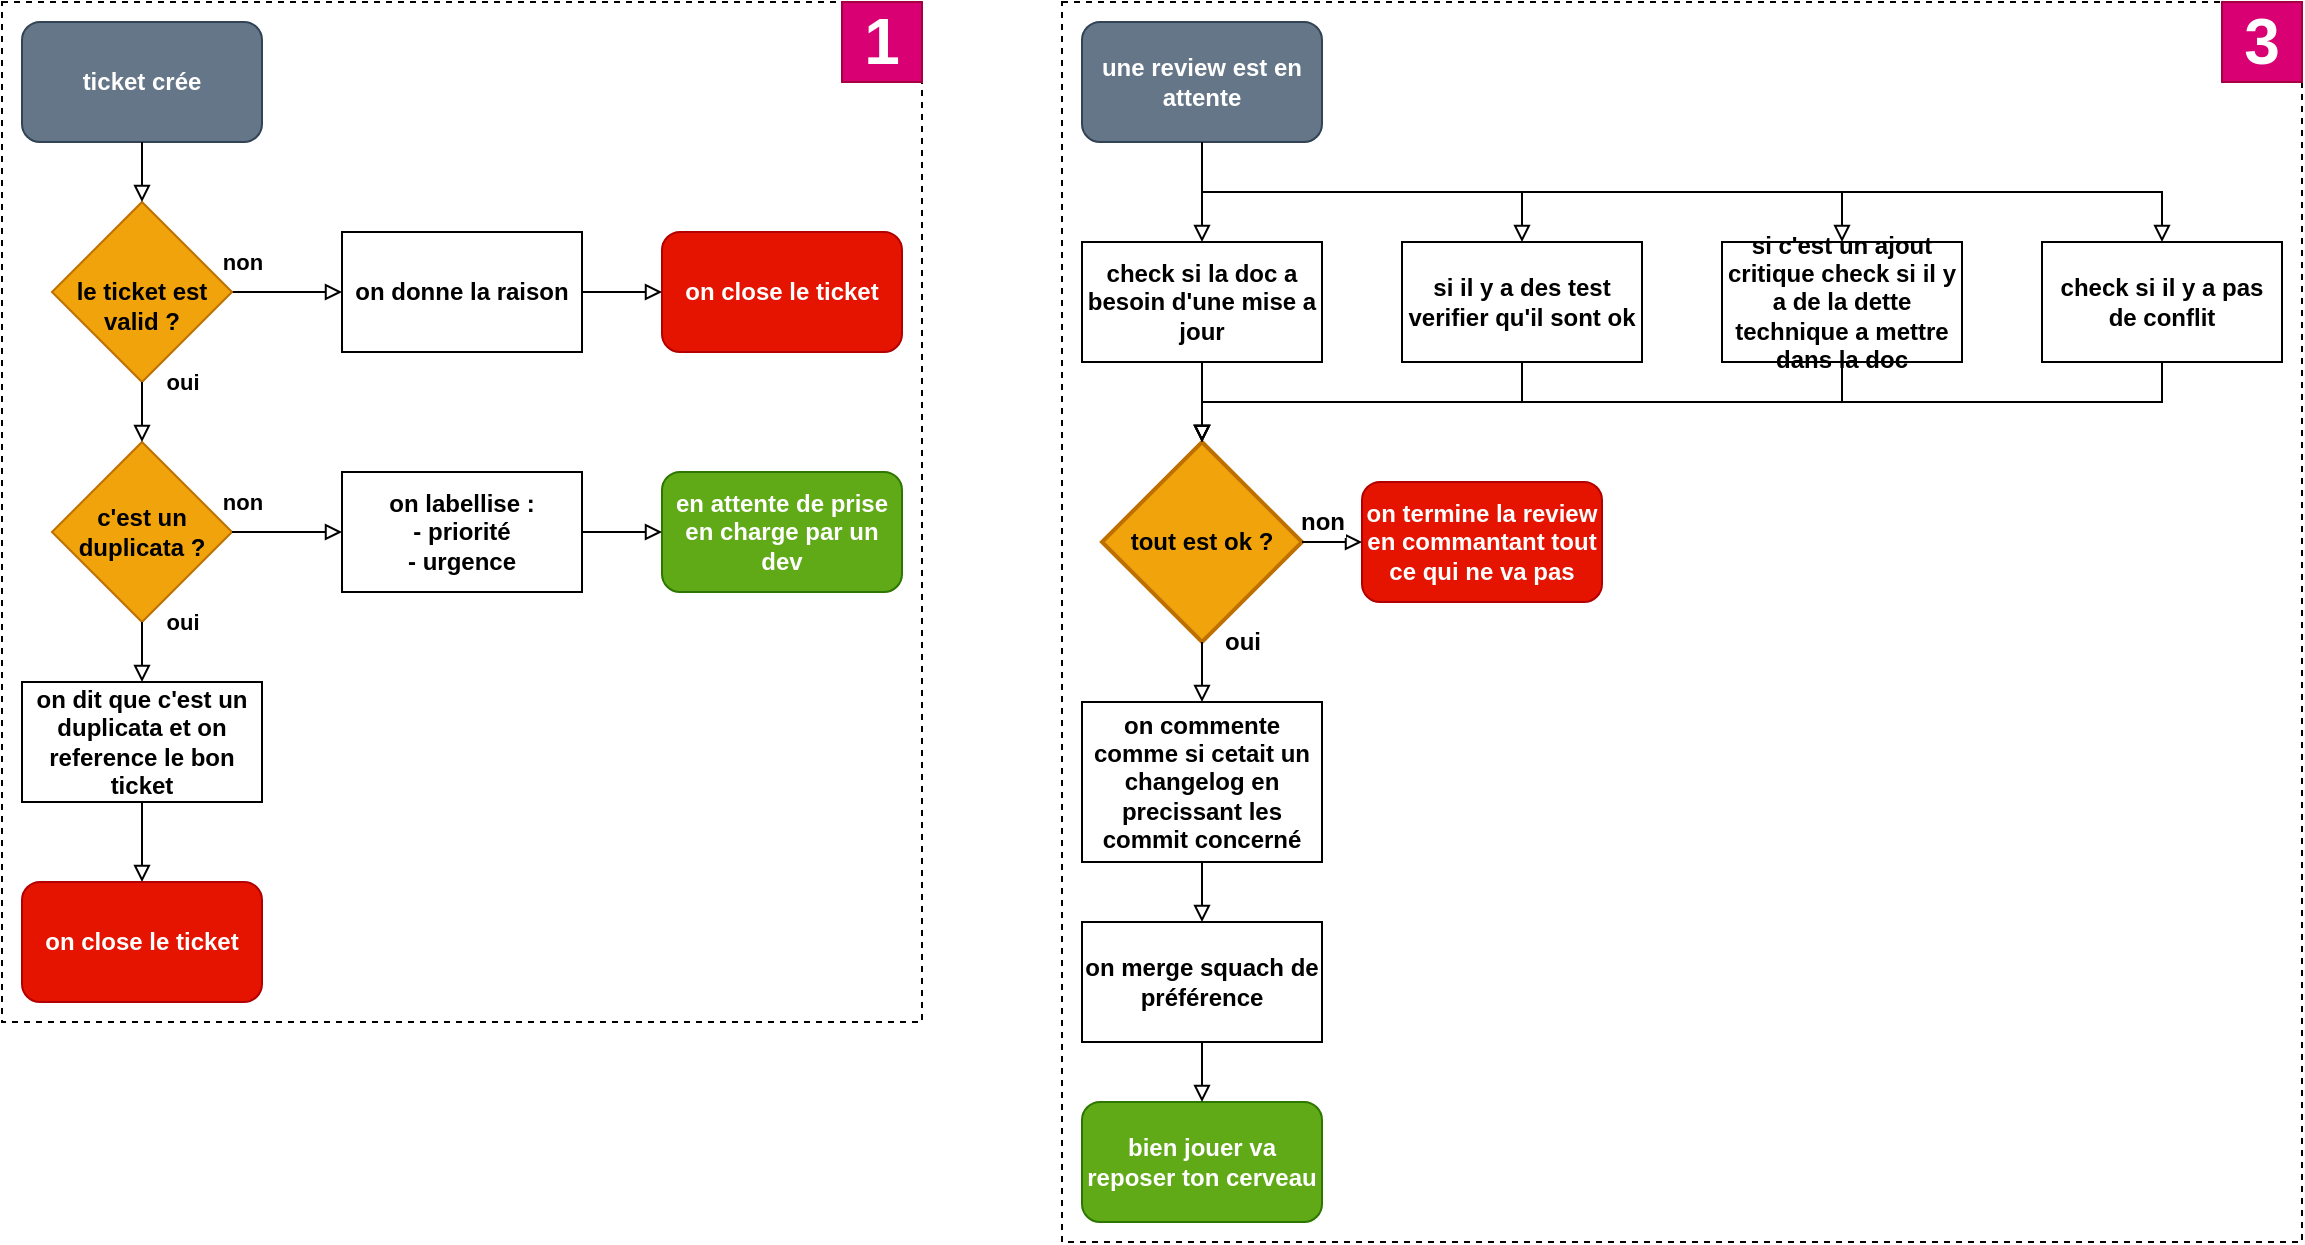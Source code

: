 <mxfile version="20.6.0" type="device"><diagram id="8yMNyvvhWsGKl-Cp5RhZ" name="Page-3"><mxGraphModel dx="2188" dy="1200" grid="1" gridSize="10" guides="1" tooltips="1" connect="1" arrows="1" fold="1" page="1" pageScale="1" pageWidth="1169" pageHeight="827" math="0" shadow="0"><root><mxCell id="0"/><mxCell id="1" parent="0"/><mxCell id="cnVFM1y7PuDFzGl06w1e-1" value="" style="group;fontStyle=1" vertex="1" connectable="0" parent="1"><mxGeometry x="540" y="10" width="620" height="620" as="geometry"/></mxCell><mxCell id="YXPeYmeSgcK-P6qMEqU5-123" value="une review est en attente" style="rounded=1;whiteSpace=wrap;html=1;fillColor=#647687;fontColor=#ffffff;strokeColor=#314354;fontStyle=1" parent="cnVFM1y7PuDFzGl06w1e-1" vertex="1"><mxGeometry x="10" y="10" width="120" height="60" as="geometry"/></mxCell><mxCell id="YXPeYmeSgcK-P6qMEqU5-125" value="check si la doc a besoin d'une mise a jour" style="rounded=0;whiteSpace=wrap;html=1;fontSize=12;fillColor=default;fontStyle=1" parent="cnVFM1y7PuDFzGl06w1e-1" vertex="1"><mxGeometry x="10" y="120" width="120" height="60" as="geometry"/></mxCell><mxCell id="YXPeYmeSgcK-P6qMEqU5-129" style="edgeStyle=orthogonalEdgeStyle;rounded=0;orthogonalLoop=1;jettySize=auto;html=1;exitX=0.5;exitY=1;exitDx=0;exitDy=0;entryX=0.5;entryY=0;entryDx=0;entryDy=0;fontSize=12;endArrow=block;endFill=0;fontStyle=1" parent="cnVFM1y7PuDFzGl06w1e-1" source="YXPeYmeSgcK-P6qMEqU5-123" target="YXPeYmeSgcK-P6qMEqU5-125" edge="1"><mxGeometry relative="1" as="geometry"/></mxCell><mxCell id="YXPeYmeSgcK-P6qMEqU5-126" value="si il y a des test verifier qu'il sont ok" style="rounded=0;whiteSpace=wrap;html=1;fontSize=12;fillColor=default;fontStyle=1" parent="cnVFM1y7PuDFzGl06w1e-1" vertex="1"><mxGeometry x="170" y="120" width="120" height="60" as="geometry"/></mxCell><mxCell id="YXPeYmeSgcK-P6qMEqU5-130" style="edgeStyle=orthogonalEdgeStyle;rounded=0;orthogonalLoop=1;jettySize=auto;html=1;exitX=0.5;exitY=1;exitDx=0;exitDy=0;fontSize=12;endArrow=block;endFill=0;fontStyle=1" parent="cnVFM1y7PuDFzGl06w1e-1" source="YXPeYmeSgcK-P6qMEqU5-123" target="YXPeYmeSgcK-P6qMEqU5-126" edge="1"><mxGeometry relative="1" as="geometry"/></mxCell><mxCell id="YXPeYmeSgcK-P6qMEqU5-127" value="si c'est un ajout critique check si il y a de la dette technique a mettre dans la doc" style="rounded=0;whiteSpace=wrap;html=1;fontSize=12;fillColor=default;fontStyle=1" parent="cnVFM1y7PuDFzGl06w1e-1" vertex="1"><mxGeometry x="330" y="120" width="120" height="60" as="geometry"/></mxCell><mxCell id="YXPeYmeSgcK-P6qMEqU5-131" style="edgeStyle=orthogonalEdgeStyle;rounded=0;orthogonalLoop=1;jettySize=auto;html=1;exitX=0.5;exitY=1;exitDx=0;exitDy=0;fontSize=12;endArrow=block;endFill=0;fontStyle=1" parent="cnVFM1y7PuDFzGl06w1e-1" source="YXPeYmeSgcK-P6qMEqU5-123" target="YXPeYmeSgcK-P6qMEqU5-127" edge="1"><mxGeometry relative="1" as="geometry"/></mxCell><mxCell id="YXPeYmeSgcK-P6qMEqU5-128" value="check si il y a pas de conflit" style="rounded=0;whiteSpace=wrap;html=1;fontSize=12;fillColor=default;fontStyle=1" parent="cnVFM1y7PuDFzGl06w1e-1" vertex="1"><mxGeometry x="490" y="120" width="120" height="60" as="geometry"/></mxCell><mxCell id="YXPeYmeSgcK-P6qMEqU5-132" style="edgeStyle=orthogonalEdgeStyle;rounded=0;orthogonalLoop=1;jettySize=auto;html=1;exitX=0.5;exitY=1;exitDx=0;exitDy=0;fontSize=12;endArrow=block;endFill=0;fontStyle=1" parent="cnVFM1y7PuDFzGl06w1e-1" source="YXPeYmeSgcK-P6qMEqU5-123" target="YXPeYmeSgcK-P6qMEqU5-128" edge="1"><mxGeometry relative="1" as="geometry"/></mxCell><mxCell id="YXPeYmeSgcK-P6qMEqU5-134" value="tout est ok ?" style="strokeWidth=2;html=1;shape=mxgraph.flowchart.decision;whiteSpace=wrap;fontSize=12;fillColor=#f0a30a;fontColor=#000000;strokeColor=#BD7000;fontStyle=1" parent="cnVFM1y7PuDFzGl06w1e-1" vertex="1"><mxGeometry x="20" y="220" width="100" height="100" as="geometry"/></mxCell><mxCell id="YXPeYmeSgcK-P6qMEqU5-135" style="edgeStyle=orthogonalEdgeStyle;rounded=0;orthogonalLoop=1;jettySize=auto;html=1;exitX=0.5;exitY=1;exitDx=0;exitDy=0;entryX=0.5;entryY=0;entryDx=0;entryDy=0;entryPerimeter=0;fontSize=12;endArrow=block;endFill=0;fontStyle=1" parent="cnVFM1y7PuDFzGl06w1e-1" source="YXPeYmeSgcK-P6qMEqU5-125" target="YXPeYmeSgcK-P6qMEqU5-134" edge="1"><mxGeometry relative="1" as="geometry"/></mxCell><mxCell id="YXPeYmeSgcK-P6qMEqU5-136" style="edgeStyle=orthogonalEdgeStyle;rounded=0;orthogonalLoop=1;jettySize=auto;html=1;exitX=0.5;exitY=1;exitDx=0;exitDy=0;entryX=0.5;entryY=0;entryDx=0;entryDy=0;entryPerimeter=0;fontSize=12;endArrow=block;endFill=0;fontStyle=1" parent="cnVFM1y7PuDFzGl06w1e-1" source="YXPeYmeSgcK-P6qMEqU5-126" target="YXPeYmeSgcK-P6qMEqU5-134" edge="1"><mxGeometry relative="1" as="geometry"/></mxCell><mxCell id="YXPeYmeSgcK-P6qMEqU5-137" style="edgeStyle=orthogonalEdgeStyle;rounded=0;orthogonalLoop=1;jettySize=auto;html=1;exitX=0.5;exitY=1;exitDx=0;exitDy=0;entryX=0.5;entryY=0;entryDx=0;entryDy=0;entryPerimeter=0;fontSize=12;endArrow=block;endFill=0;fontStyle=1" parent="cnVFM1y7PuDFzGl06w1e-1" source="YXPeYmeSgcK-P6qMEqU5-127" target="YXPeYmeSgcK-P6qMEqU5-134" edge="1"><mxGeometry relative="1" as="geometry"/></mxCell><mxCell id="YXPeYmeSgcK-P6qMEqU5-140" style="edgeStyle=orthogonalEdgeStyle;rounded=0;orthogonalLoop=1;jettySize=auto;html=1;exitX=0.5;exitY=1;exitDx=0;exitDy=0;entryX=0.5;entryY=0;entryDx=0;entryDy=0;entryPerimeter=0;fontSize=12;endArrow=block;endFill=0;fontStyle=1" parent="cnVFM1y7PuDFzGl06w1e-1" source="YXPeYmeSgcK-P6qMEqU5-128" target="YXPeYmeSgcK-P6qMEqU5-134" edge="1"><mxGeometry relative="1" as="geometry"/></mxCell><mxCell id="YXPeYmeSgcK-P6qMEqU5-142" value="on termine la review en commantant tout ce qui ne va pas" style="rounded=1;whiteSpace=wrap;html=1;fillColor=#e51400;fontColor=#ffffff;strokeColor=#B20000;fontStyle=1" parent="cnVFM1y7PuDFzGl06w1e-1" vertex="1"><mxGeometry x="150" y="240" width="120" height="60" as="geometry"/></mxCell><mxCell id="YXPeYmeSgcK-P6qMEqU5-143" value="non" style="edgeStyle=orthogonalEdgeStyle;rounded=0;orthogonalLoop=1;jettySize=auto;html=1;exitX=1;exitY=0.5;exitDx=0;exitDy=0;exitPerimeter=0;entryX=0;entryY=0.5;entryDx=0;entryDy=0;fontSize=12;endArrow=block;endFill=0;fontStyle=1" parent="cnVFM1y7PuDFzGl06w1e-1" source="YXPeYmeSgcK-P6qMEqU5-134" target="YXPeYmeSgcK-P6qMEqU5-142" edge="1"><mxGeometry x="-0.333" y="10" relative="1" as="geometry"><mxPoint as="offset"/></mxGeometry></mxCell><mxCell id="YXPeYmeSgcK-P6qMEqU5-146" value="on commente comme si cetait un changelog en precissant les commit concerné " style="rounded=0;whiteSpace=wrap;html=1;fontSize=12;fillColor=default;fontStyle=1" parent="cnVFM1y7PuDFzGl06w1e-1" vertex="1"><mxGeometry x="10" y="350" width="120" height="80" as="geometry"/></mxCell><mxCell id="YXPeYmeSgcK-P6qMEqU5-145" value="oui" style="edgeStyle=orthogonalEdgeStyle;rounded=0;orthogonalLoop=1;jettySize=auto;html=1;exitX=0.5;exitY=1;exitDx=0;exitDy=0;exitPerimeter=0;entryX=0.5;entryY=0;entryDx=0;entryDy=0;fontSize=12;endArrow=block;endFill=0;fontStyle=1" parent="cnVFM1y7PuDFzGl06w1e-1" source="YXPeYmeSgcK-P6qMEqU5-134" target="YXPeYmeSgcK-P6qMEqU5-146" edge="1"><mxGeometry x="-1" y="20" relative="1" as="geometry"><mxPoint x="70" y="360" as="targetPoint"/><mxPoint as="offset"/></mxGeometry></mxCell><mxCell id="YXPeYmeSgcK-P6qMEqU5-147" value="on merge squach de préférence " style="rounded=0;whiteSpace=wrap;html=1;fontSize=12;fillColor=default;fontStyle=1" parent="cnVFM1y7PuDFzGl06w1e-1" vertex="1"><mxGeometry x="10" y="460" width="120" height="60" as="geometry"/></mxCell><mxCell id="YXPeYmeSgcK-P6qMEqU5-148" style="edgeStyle=orthogonalEdgeStyle;rounded=0;orthogonalLoop=1;jettySize=auto;html=1;exitX=0.5;exitY=1;exitDx=0;exitDy=0;entryX=0.5;entryY=0;entryDx=0;entryDy=0;fontSize=12;endArrow=block;endFill=0;fontStyle=1" parent="cnVFM1y7PuDFzGl06w1e-1" source="YXPeYmeSgcK-P6qMEqU5-146" target="YXPeYmeSgcK-P6qMEqU5-147" edge="1"><mxGeometry relative="1" as="geometry"/></mxCell><mxCell id="YXPeYmeSgcK-P6qMEqU5-150" value="bien jouer va reposer ton cerveau " style="rounded=1;whiteSpace=wrap;html=1;fontSize=12;fillColor=#60a917;fontColor=#ffffff;strokeColor=#2D7600;fontStyle=1" parent="cnVFM1y7PuDFzGl06w1e-1" vertex="1"><mxGeometry x="10" y="550" width="120" height="60" as="geometry"/></mxCell><mxCell id="YXPeYmeSgcK-P6qMEqU5-151" style="edgeStyle=orthogonalEdgeStyle;rounded=0;orthogonalLoop=1;jettySize=auto;html=1;exitX=0.5;exitY=1;exitDx=0;exitDy=0;entryX=0.5;entryY=0;entryDx=0;entryDy=0;fontSize=12;endArrow=block;endFill=0;fontStyle=1" parent="cnVFM1y7PuDFzGl06w1e-1" source="YXPeYmeSgcK-P6qMEqU5-147" target="YXPeYmeSgcK-P6qMEqU5-150" edge="1"><mxGeometry relative="1" as="geometry"/></mxCell><mxCell id="YXPeYmeSgcK-P6qMEqU5-152" value="" style="rounded=0;whiteSpace=wrap;html=1;fontSize=32;dashed=1;fillColor=none;fontStyle=1" parent="cnVFM1y7PuDFzGl06w1e-1" vertex="1"><mxGeometry width="620" height="620" as="geometry"/></mxCell><mxCell id="YXPeYmeSgcK-P6qMEqU5-153" value="&lt;font style=&quot;font-size: 32px;&quot;&gt;3&lt;/font&gt;" style="whiteSpace=wrap;html=1;aspect=fixed;fillColor=#d80073;fontColor=#ffffff;strokeColor=#A50040;fontStyle=1" parent="cnVFM1y7PuDFzGl06w1e-1" vertex="1"><mxGeometry x="580" width="40" height="40" as="geometry"/></mxCell><mxCell id="cnVFM1y7PuDFzGl06w1e-3" value="" style="group;fontStyle=1" vertex="1" connectable="0" parent="1"><mxGeometry x="10" y="10" width="460" height="510" as="geometry"/></mxCell><mxCell id="YXPeYmeSgcK-P6qMEqU5-29" value="" style="rounded=0;whiteSpace=wrap;html=1;fontSize=32;dashed=1;fillColor=none;fontStyle=1" parent="cnVFM1y7PuDFzGl06w1e-3" vertex="1"><mxGeometry width="460" height="510" as="geometry"/></mxCell><mxCell id="YXPeYmeSgcK-P6qMEqU5-6" value="ticket crée" style="rounded=1;whiteSpace=wrap;html=1;fillColor=#647687;fontColor=#ffffff;strokeColor=#314354;fontStyle=1" parent="cnVFM1y7PuDFzGl06w1e-3" vertex="1"><mxGeometry x="10" y="10" width="120" height="60" as="geometry"/></mxCell><mxCell id="YXPeYmeSgcK-P6qMEqU5-13" value="non" style="edgeStyle=orthogonalEdgeStyle;rounded=0;orthogonalLoop=1;jettySize=auto;html=1;exitX=1;exitY=0.5;exitDx=0;exitDy=0;entryX=0;entryY=0.5;entryDx=0;entryDy=0;endArrow=block;endFill=0;fontStyle=1" parent="cnVFM1y7PuDFzGl06w1e-3" edge="1"><mxGeometry x="-0.667" y="15" relative="1" as="geometry"><mxPoint x="110" y="145" as="sourcePoint"/><mxPoint x="170" y="145" as="targetPoint"/><Array as="points"><mxPoint x="130" y="145"/><mxPoint x="130" y="145"/></Array><mxPoint as="offset"/></mxGeometry></mxCell><mxCell id="YXPeYmeSgcK-P6qMEqU5-7" value="&lt;div&gt;&lt;br&gt;le ticket est&lt;/div&gt;&lt;div&gt;valid ?&lt;br&gt;&lt;/div&gt;" style="rhombus;whiteSpace=wrap;html=1;fillColor=#f0a30a;fontColor=#000000;strokeColor=#BD7000;fontStyle=1" parent="cnVFM1y7PuDFzGl06w1e-3" vertex="1"><mxGeometry x="25" y="100" width="90" height="90" as="geometry"/></mxCell><mxCell id="YXPeYmeSgcK-P6qMEqU5-8" style="edgeStyle=orthogonalEdgeStyle;rounded=0;orthogonalLoop=1;jettySize=auto;html=1;exitX=0.5;exitY=1;exitDx=0;exitDy=0;entryX=0.5;entryY=0;entryDx=0;entryDy=0;endArrow=block;endFill=0;fontStyle=1" parent="cnVFM1y7PuDFzGl06w1e-3" source="YXPeYmeSgcK-P6qMEqU5-6" target="YXPeYmeSgcK-P6qMEqU5-7" edge="1"><mxGeometry relative="1" as="geometry"/></mxCell><mxCell id="YXPeYmeSgcK-P6qMEqU5-10" value="on close le ticket" style="rounded=1;whiteSpace=wrap;html=1;fillColor=#e51400;fontColor=#ffffff;strokeColor=#B20000;fontStyle=1" parent="cnVFM1y7PuDFzGl06w1e-3" vertex="1"><mxGeometry x="330" y="115" width="120" height="60" as="geometry"/></mxCell><mxCell id="YXPeYmeSgcK-P6qMEqU5-38" style="edgeStyle=orthogonalEdgeStyle;rounded=0;orthogonalLoop=1;jettySize=auto;html=1;exitX=1;exitY=0.5;exitDx=0;exitDy=0;fontSize=12;endArrow=block;endFill=0;fontStyle=1" parent="cnVFM1y7PuDFzGl06w1e-3" source="YXPeYmeSgcK-P6qMEqU5-11" target="YXPeYmeSgcK-P6qMEqU5-10" edge="1"><mxGeometry relative="1" as="geometry"/></mxCell><mxCell id="YXPeYmeSgcK-P6qMEqU5-11" value="on donne la raison " style="rounded=0;whiteSpace=wrap;html=1;fontStyle=1" parent="cnVFM1y7PuDFzGl06w1e-3" vertex="1"><mxGeometry x="170" y="115" width="120" height="60" as="geometry"/></mxCell><mxCell id="YXPeYmeSgcK-P6qMEqU5-14" value="c'est un&lt;br&gt;duplicata ?&lt;br&gt;" style="rhombus;whiteSpace=wrap;html=1;fillColor=#f0a30a;fontColor=#000000;strokeColor=#BD7000;fontStyle=1" parent="cnVFM1y7PuDFzGl06w1e-3" vertex="1"><mxGeometry x="25" y="220" width="90" height="90" as="geometry"/></mxCell><mxCell id="YXPeYmeSgcK-P6qMEqU5-23" value="oui" style="edgeStyle=orthogonalEdgeStyle;rounded=0;orthogonalLoop=1;jettySize=auto;html=1;exitX=0.5;exitY=1;exitDx=0;exitDy=0;endArrow=block;endFill=0;fontStyle=1" parent="cnVFM1y7PuDFzGl06w1e-3" source="YXPeYmeSgcK-P6qMEqU5-7" target="YXPeYmeSgcK-P6qMEqU5-14" edge="1"><mxGeometry x="-1" y="20" relative="1" as="geometry"><mxPoint as="offset"/></mxGeometry></mxCell><mxCell id="YXPeYmeSgcK-P6qMEqU5-16" value="on dit que c'est un duplicata et on reference le bon ticket" style="rounded=0;whiteSpace=wrap;html=1;fontStyle=1" parent="cnVFM1y7PuDFzGl06w1e-3" vertex="1"><mxGeometry x="10" y="340" width="120" height="60" as="geometry"/></mxCell><mxCell id="YXPeYmeSgcK-P6qMEqU5-22" value="oui" style="edgeStyle=orthogonalEdgeStyle;rounded=0;orthogonalLoop=1;jettySize=auto;html=1;exitX=0.5;exitY=1;exitDx=0;exitDy=0;endArrow=block;endFill=0;entryX=0.5;entryY=0;entryDx=0;entryDy=0;fontStyle=1" parent="cnVFM1y7PuDFzGl06w1e-3" source="YXPeYmeSgcK-P6qMEqU5-14" target="YXPeYmeSgcK-P6qMEqU5-16" edge="1"><mxGeometry x="-1" y="20" relative="1" as="geometry"><mxPoint x="50" y="330" as="targetPoint"/><mxPoint as="offset"/></mxGeometry></mxCell><mxCell id="YXPeYmeSgcK-P6qMEqU5-20" value="on close le ticket" style="rounded=1;whiteSpace=wrap;html=1;fillColor=#e51400;fontColor=#ffffff;strokeColor=#B20000;fontStyle=1" parent="cnVFM1y7PuDFzGl06w1e-3" vertex="1"><mxGeometry x="10" y="440" width="120" height="60" as="geometry"/></mxCell><mxCell id="YXPeYmeSgcK-P6qMEqU5-21" style="edgeStyle=orthogonalEdgeStyle;rounded=0;orthogonalLoop=1;jettySize=auto;html=1;exitX=0.5;exitY=1;exitDx=0;exitDy=0;entryX=0.5;entryY=0;entryDx=0;entryDy=0;endArrow=block;endFill=0;fontStyle=1" parent="cnVFM1y7PuDFzGl06w1e-3" source="YXPeYmeSgcK-P6qMEqU5-16" target="YXPeYmeSgcK-P6qMEqU5-20" edge="1"><mxGeometry relative="1" as="geometry"/></mxCell><mxCell id="YXPeYmeSgcK-P6qMEqU5-24" value="on labellise :&lt;br&gt;- priorité&lt;br&gt;- urgence" style="rounded=0;whiteSpace=wrap;html=1;fontStyle=1" parent="cnVFM1y7PuDFzGl06w1e-3" vertex="1"><mxGeometry x="170" y="235" width="120" height="60" as="geometry"/></mxCell><mxCell id="YXPeYmeSgcK-P6qMEqU5-25" value="non" style="edgeStyle=orthogonalEdgeStyle;rounded=0;orthogonalLoop=1;jettySize=auto;html=1;exitX=1;exitY=0.5;exitDx=0;exitDy=0;endArrow=block;endFill=0;fontStyle=1" parent="cnVFM1y7PuDFzGl06w1e-3" source="YXPeYmeSgcK-P6qMEqU5-14" target="YXPeYmeSgcK-P6qMEqU5-24" edge="1"><mxGeometry x="-0.818" y="15" relative="1" as="geometry"><mxPoint as="offset"/></mxGeometry></mxCell><mxCell id="YXPeYmeSgcK-P6qMEqU5-26" value="en attente de prise en charge par un dev" style="rounded=1;whiteSpace=wrap;html=1;fillColor=#60a917;fontColor=#ffffff;strokeColor=#2D7600;fontStyle=1" parent="cnVFM1y7PuDFzGl06w1e-3" vertex="1"><mxGeometry x="330" y="235" width="120" height="60" as="geometry"/></mxCell><mxCell id="YXPeYmeSgcK-P6qMEqU5-27" style="edgeStyle=orthogonalEdgeStyle;rounded=0;orthogonalLoop=1;jettySize=auto;html=1;exitX=1;exitY=0.5;exitDx=0;exitDy=0;endArrow=block;endFill=0;fontStyle=1" parent="cnVFM1y7PuDFzGl06w1e-3" source="YXPeYmeSgcK-P6qMEqU5-24" target="YXPeYmeSgcK-P6qMEqU5-26" edge="1"><mxGeometry relative="1" as="geometry"/></mxCell><mxCell id="YXPeYmeSgcK-P6qMEqU5-28" value="&lt;font style=&quot;font-size: 32px;&quot;&gt;1&lt;/font&gt;" style="whiteSpace=wrap;html=1;aspect=fixed;fillColor=#d80073;fontColor=#ffffff;strokeColor=#A50040;fontStyle=1" parent="cnVFM1y7PuDFzGl06w1e-3" vertex="1"><mxGeometry x="420" width="40" height="40" as="geometry"/></mxCell></root></mxGraphModel></diagram></mxfile>
